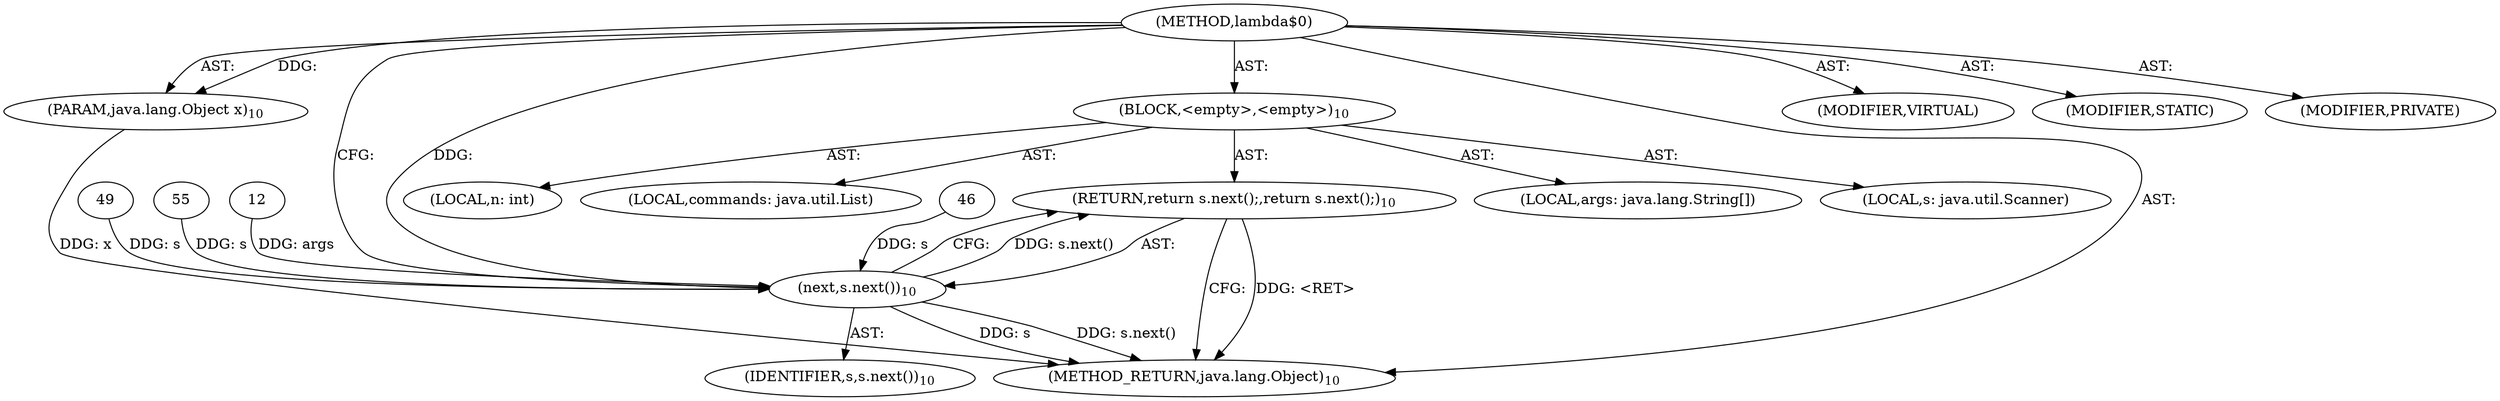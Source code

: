 digraph "lambda$0" {  
"158" [label = <(METHOD,lambda$0)> ]
"159" [label = <(PARAM,java.lang.Object x)<SUB>10</SUB>> ]
"160" [label = <(BLOCK,&lt;empty&gt;,&lt;empty&gt;)<SUB>10</SUB>> ]
"161" [label = <(LOCAL,s: java.util.Scanner)> ]
"162" [label = <(LOCAL,n: int)> ]
"163" [label = <(LOCAL,commands: java.util.List)> ]
"164" [label = <(LOCAL,args: java.lang.String[])> ]
"165" [label = <(RETURN,return s.next();,return s.next();)<SUB>10</SUB>> ]
"166" [label = <(next,s.next())<SUB>10</SUB>> ]
"167" [label = <(IDENTIFIER,s,s.next())<SUB>10</SUB>> ]
"168" [label = <(METHOD_RETURN,java.lang.Object)<SUB>10</SUB>> ]
"169" [label = <(MODIFIER,VIRTUAL)> ]
"170" [label = <(MODIFIER,STATIC)> ]
"171" [label = <(MODIFIER,PRIVATE)> ]
  "158" -> "159"  [ label = "AST: "] 
  "158" -> "160"  [ label = "AST: "] 
  "158" -> "168"  [ label = "AST: "] 
  "158" -> "169"  [ label = "AST: "] 
  "158" -> "170"  [ label = "AST: "] 
  "158" -> "171"  [ label = "AST: "] 
  "160" -> "161"  [ label = "AST: "] 
  "160" -> "162"  [ label = "AST: "] 
  "160" -> "163"  [ label = "AST: "] 
  "160" -> "164"  [ label = "AST: "] 
  "160" -> "165"  [ label = "AST: "] 
  "165" -> "166"  [ label = "AST: "] 
  "166" -> "167"  [ label = "AST: "] 
  "165" -> "168"  [ label = "CFG: "] 
  "166" -> "165"  [ label = "CFG: "] 
  "158" -> "166"  [ label = "CFG: "] 
  "165" -> "168"  [ label = "DDG: &lt;RET&gt;"] 
  "159" -> "168"  [ label = "DDG: x"] 
  "166" -> "168"  [ label = "DDG: s"] 
  "166" -> "168"  [ label = "DDG: s.next()"] 
  "158" -> "159"  [ label = "DDG: "] 
  "166" -> "165"  [ label = "DDG: s.next()"] 
  "46" -> "166"  [ label = "DDG: s"] 
  "49" -> "166"  [ label = "DDG: s"] 
  "55" -> "166"  [ label = "DDG: s"] 
  "12" -> "166"  [ label = "DDG: args"] 
  "158" -> "166"  [ label = "DDG: "] 
}
